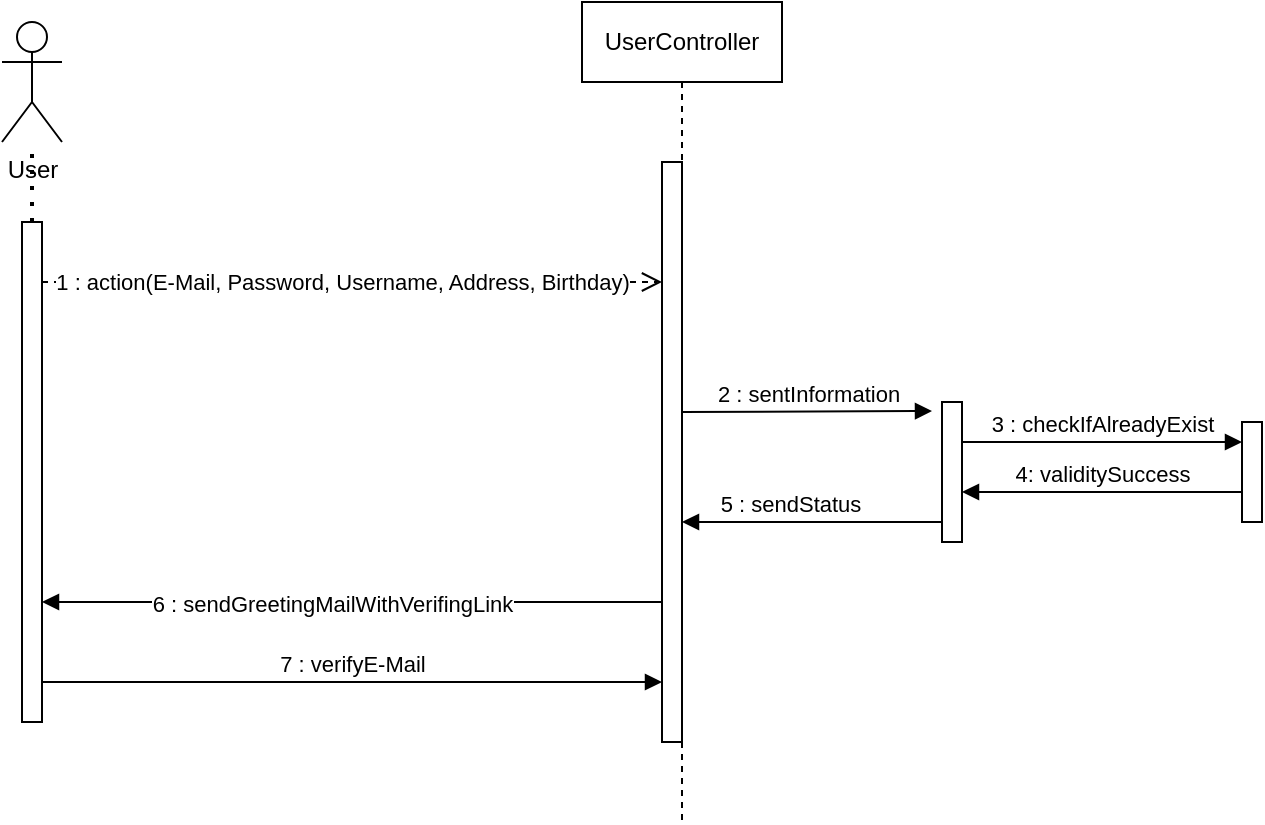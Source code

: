 <mxfile version="22.0.8" type="github">
  <diagram name="Seite-1" id="oOC0fEtql0pZzxCnuD9i">
    <mxGraphModel dx="1674" dy="902" grid="1" gridSize="10" guides="1" tooltips="1" connect="1" arrows="1" fold="1" page="1" pageScale="1" pageWidth="827" pageHeight="1169" math="0" shadow="0">
      <root>
        <mxCell id="0" />
        <mxCell id="1" parent="0" />
        <mxCell id="HXdfH_kOpf17hnv9CAeA-1" value="UserController" style="shape=umlLifeline;perimeter=lifelinePerimeter;whiteSpace=wrap;html=1;container=0;dropTarget=0;collapsible=0;recursiveResize=0;outlineConnect=0;portConstraint=eastwest;newEdgeStyle={&quot;edgeStyle&quot;:&quot;elbowEdgeStyle&quot;,&quot;elbow&quot;:&quot;vertical&quot;,&quot;curved&quot;:0,&quot;rounded&quot;:0};" vertex="1" parent="1">
          <mxGeometry x="350" y="90" width="100" height="410" as="geometry" />
        </mxCell>
        <mxCell id="HXdfH_kOpf17hnv9CAeA-2" value="" style="html=1;points=[];perimeter=orthogonalPerimeter;outlineConnect=0;targetShapes=umlLifeline;portConstraint=eastwest;newEdgeStyle={&quot;edgeStyle&quot;:&quot;elbowEdgeStyle&quot;,&quot;elbow&quot;:&quot;vertical&quot;,&quot;curved&quot;:0,&quot;rounded&quot;:0};" vertex="1" parent="HXdfH_kOpf17hnv9CAeA-1">
          <mxGeometry x="40" y="80" width="10" height="290" as="geometry" />
        </mxCell>
        <mxCell id="HXdfH_kOpf17hnv9CAeA-3" value="2 : sentInformation" style="html=1;verticalAlign=bottom;endArrow=block;edgeStyle=elbowEdgeStyle;elbow=vertical;curved=0;rounded=0;" edge="1" parent="1">
          <mxGeometry relative="1" as="geometry">
            <mxPoint x="400" y="295" as="sourcePoint" />
            <Array as="points">
              <mxPoint x="440" y="294.5" />
            </Array>
            <mxPoint x="525" y="294.5" as="targetPoint" />
          </mxGeometry>
        </mxCell>
        <mxCell id="HXdfH_kOpf17hnv9CAeA-4" value="5 : sendStatus" style="html=1;verticalAlign=bottom;endArrow=block;edgeStyle=elbowEdgeStyle;elbow=vertical;curved=0;rounded=0;" edge="1" parent="1">
          <mxGeometry x="0.172" relative="1" as="geometry">
            <mxPoint x="530" y="350" as="sourcePoint" />
            <Array as="points">
              <mxPoint x="445" y="350" />
            </Array>
            <mxPoint x="400" y="350" as="targetPoint" />
            <mxPoint as="offset" />
          </mxGeometry>
        </mxCell>
        <mxCell id="HXdfH_kOpf17hnv9CAeA-5" value="User" style="shape=umlActor;verticalLabelPosition=bottom;verticalAlign=top;html=1;outlineConnect=0;" vertex="1" parent="1">
          <mxGeometry x="60" y="100" width="30" height="60" as="geometry" />
        </mxCell>
        <mxCell id="HXdfH_kOpf17hnv9CAeA-6" value="" style="html=1;points=[];perimeter=orthogonalPerimeter;outlineConnect=0;targetShapes=umlLifeline;portConstraint=eastwest;newEdgeStyle={&quot;edgeStyle&quot;:&quot;elbowEdgeStyle&quot;,&quot;elbow&quot;:&quot;vertical&quot;,&quot;curved&quot;:0,&quot;rounded&quot;:0};" vertex="1" parent="1">
          <mxGeometry x="70" y="200" width="10" height="250" as="geometry" />
        </mxCell>
        <mxCell id="HXdfH_kOpf17hnv9CAeA-7" value="&amp;nbsp;" style="html=1;verticalAlign=bottom;endArrow=open;dashed=1;endSize=8;edgeStyle=elbowEdgeStyle;elbow=vertical;curved=0;rounded=0;" edge="1" parent="1" target="HXdfH_kOpf17hnv9CAeA-2" source="HXdfH_kOpf17hnv9CAeA-6">
          <mxGeometry x="0.067" relative="1" as="geometry">
            <mxPoint x="250" y="230" as="targetPoint" />
            <Array as="points">
              <mxPoint x="190" y="230" />
            </Array>
            <mxPoint x="140" y="230" as="sourcePoint" />
            <mxPoint as="offset" />
          </mxGeometry>
        </mxCell>
        <mxCell id="HXdfH_kOpf17hnv9CAeA-8" value="1 : action(E-Mail, Password, Username, Address, Birthday)" style="edgeLabel;html=1;align=center;verticalAlign=middle;resizable=0;points=[];" vertex="1" connectable="0" parent="HXdfH_kOpf17hnv9CAeA-7">
          <mxGeometry x="-0.48" y="3" relative="1" as="geometry">
            <mxPoint x="69" y="3" as="offset" />
          </mxGeometry>
        </mxCell>
        <mxCell id="HXdfH_kOpf17hnv9CAeA-9" value="" style="endArrow=none;dashed=1;html=1;dashPattern=1 3;strokeWidth=2;rounded=0;" edge="1" parent="1" source="HXdfH_kOpf17hnv9CAeA-6" target="HXdfH_kOpf17hnv9CAeA-5">
          <mxGeometry width="50" height="50" relative="1" as="geometry">
            <mxPoint x="270" y="310" as="sourcePoint" />
            <mxPoint x="320" y="260" as="targetPoint" />
            <Array as="points" />
          </mxGeometry>
        </mxCell>
        <mxCell id="HXdfH_kOpf17hnv9CAeA-10" value="3 : checkIfAlreadyExist" style="html=1;verticalAlign=bottom;endArrow=block;edgeStyle=elbowEdgeStyle;elbow=vertical;curved=0;rounded=0;" edge="1" parent="1" target="HXdfH_kOpf17hnv9CAeA-13">
          <mxGeometry relative="1" as="geometry">
            <mxPoint x="540" y="310" as="sourcePoint" />
            <Array as="points">
              <mxPoint x="610" y="310" />
            </Array>
            <mxPoint x="660" y="310" as="targetPoint" />
          </mxGeometry>
        </mxCell>
        <mxCell id="HXdfH_kOpf17hnv9CAeA-11" value="4: validitySuccess" style="html=1;verticalAlign=bottom;endArrow=block;edgeStyle=elbowEdgeStyle;elbow=vertical;curved=0;rounded=0;" edge="1" parent="1" source="HXdfH_kOpf17hnv9CAeA-13" target="HXdfH_kOpf17hnv9CAeA-12">
          <mxGeometry relative="1" as="geometry">
            <mxPoint x="650" y="340" as="sourcePoint" />
            <Array as="points">
              <mxPoint x="580" y="335" />
            </Array>
            <mxPoint x="550" y="335" as="targetPoint" />
          </mxGeometry>
        </mxCell>
        <mxCell id="HXdfH_kOpf17hnv9CAeA-12" value="" style="html=1;points=[];perimeter=orthogonalPerimeter;outlineConnect=0;targetShapes=umlLifeline;portConstraint=eastwest;newEdgeStyle={&quot;edgeStyle&quot;:&quot;elbowEdgeStyle&quot;,&quot;elbow&quot;:&quot;vertical&quot;,&quot;curved&quot;:0,&quot;rounded&quot;:0};" vertex="1" parent="1">
          <mxGeometry x="530" y="290" width="10" height="70" as="geometry" />
        </mxCell>
        <mxCell id="HXdfH_kOpf17hnv9CAeA-13" value="" style="html=1;points=[];perimeter=orthogonalPerimeter;outlineConnect=0;targetShapes=umlLifeline;portConstraint=eastwest;newEdgeStyle={&quot;edgeStyle&quot;:&quot;elbowEdgeStyle&quot;,&quot;elbow&quot;:&quot;vertical&quot;,&quot;curved&quot;:0,&quot;rounded&quot;:0};" vertex="1" parent="1">
          <mxGeometry x="680" y="300" width="10" height="50" as="geometry" />
        </mxCell>
        <mxCell id="HXdfH_kOpf17hnv9CAeA-14" value="6 : sendGreetingMailWithVerifingLink" style="html=1;verticalAlign=bottom;endArrow=block;edgeStyle=elbowEdgeStyle;elbow=vertical;curved=0;rounded=0;" edge="1" parent="1" source="HXdfH_kOpf17hnv9CAeA-2" target="HXdfH_kOpf17hnv9CAeA-6">
          <mxGeometry x="0.067" y="10" relative="1" as="geometry">
            <mxPoint x="290" y="370" as="sourcePoint" />
            <Array as="points">
              <mxPoint x="220" y="390" />
            </Array>
            <mxPoint x="140" y="370" as="targetPoint" />
            <mxPoint as="offset" />
          </mxGeometry>
        </mxCell>
        <mxCell id="HXdfH_kOpf17hnv9CAeA-16" value="7 : verifyE-Mail" style="html=1;verticalAlign=bottom;endArrow=block;edgeStyle=elbowEdgeStyle;elbow=vertical;curved=0;rounded=0;" edge="1" parent="1">
          <mxGeometry relative="1" as="geometry">
            <mxPoint x="80" y="430" as="sourcePoint" />
            <Array as="points">
              <mxPoint x="150" y="430" />
            </Array>
            <mxPoint x="390" y="430" as="targetPoint" />
          </mxGeometry>
        </mxCell>
      </root>
    </mxGraphModel>
  </diagram>
</mxfile>
